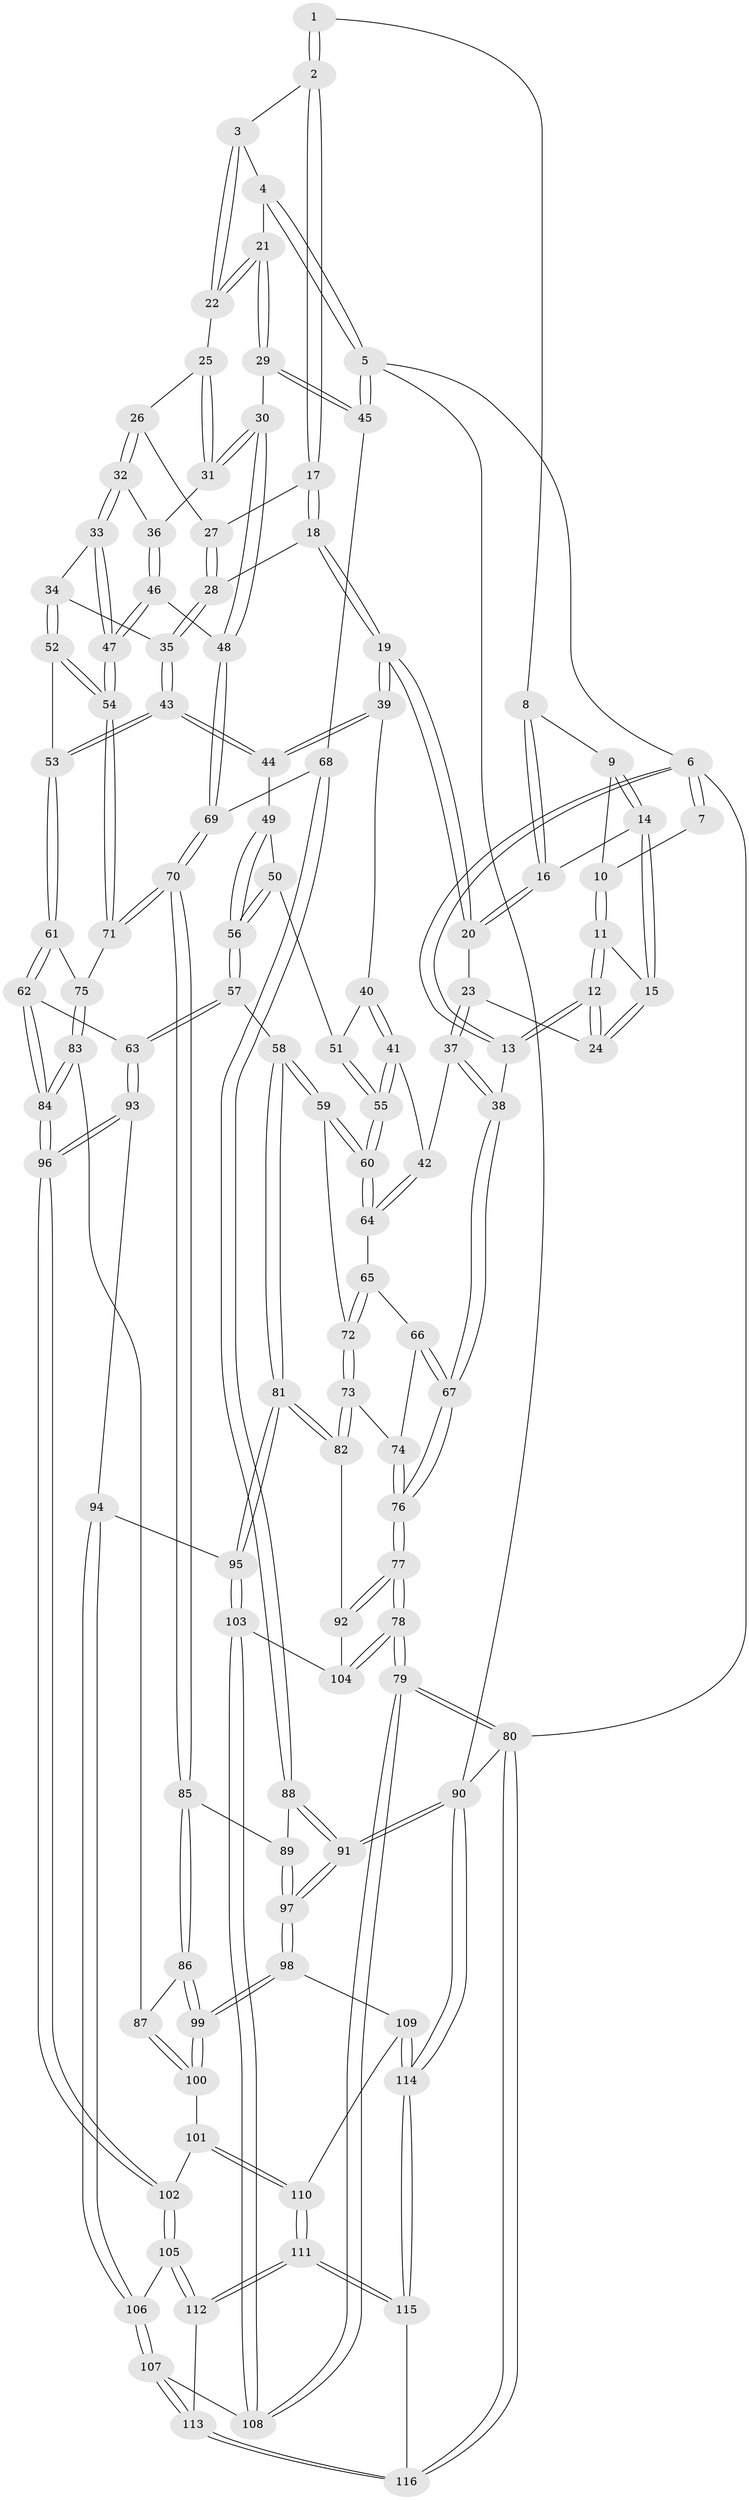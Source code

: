 // coarse degree distribution, {3: 0.16666666666666666, 6: 0.1527777777777778, 4: 0.3611111111111111, 5: 0.3055555555555556, 2: 0.013888888888888888}
// Generated by graph-tools (version 1.1) at 2025/52/02/27/25 19:52:41]
// undirected, 116 vertices, 287 edges
graph export_dot {
graph [start="1"]
  node [color=gray90,style=filled];
  1 [pos="+0.1789632074168843+0"];
  2 [pos="+0.4742124472303727+0"];
  3 [pos="+0.783486098658823+0"];
  4 [pos="+0.9295438333322996+0"];
  5 [pos="+1+0"];
  6 [pos="+0+0"];
  7 [pos="+0+0"];
  8 [pos="+0.1548327450983853+0"];
  9 [pos="+0.04851342481925695+0.04007202520090748"];
  10 [pos="+0.04848090528770444+0.04007501207906929"];
  11 [pos="+0.009194730177424105+0.0827230827085013"];
  12 [pos="+0+0.14843893402704242"];
  13 [pos="+0+0.16323726877199837"];
  14 [pos="+0.1137832954100823+0.06566557703787487"];
  15 [pos="+0.10580000365881354+0.09961073277735685"];
  16 [pos="+0.15484364536350398+0"];
  17 [pos="+0.47227642419834914+0"];
  18 [pos="+0.3958120556237081+0.11618689615536416"];
  19 [pos="+0.3215579651452233+0.16967166183958887"];
  20 [pos="+0.2625191292900842+0.1663235480286493"];
  21 [pos="+0.9698133044930847+0.19685649089308702"];
  22 [pos="+0.7944131514845544+0.09963534485548273"];
  23 [pos="+0.1661255065560043+0.19539152933855938"];
  24 [pos="+0.1240865444204791+0.14189819201061582"];
  25 [pos="+0.760655130299974+0.14261816969732402"];
  26 [pos="+0.7051487465354165+0.17608175583389737"];
  27 [pos="+0.639362211917263+0.15268690197097537"];
  28 [pos="+0.4924186483684627+0.200869312884188"];
  29 [pos="+1+0.24535469049775538"];
  30 [pos="+0.8695382189783233+0.29920189155089016"];
  31 [pos="+0.8075421530048672+0.2540243941962181"];
  32 [pos="+0.6861076355825543+0.23773533791442622"];
  33 [pos="+0.6625981878072789+0.27296713376780113"];
  34 [pos="+0.6222144511310362+0.2981272638463386"];
  35 [pos="+0.5011970286754835+0.22218909645677445"];
  36 [pos="+0.7673269064685708+0.29820797161900753"];
  37 [pos="+0.09948226164335966+0.2788359583858862"];
  38 [pos="+0+0.22289969529323525"];
  39 [pos="+0.3229432331546196+0.23893002032039587"];
  40 [pos="+0.30685017236593054+0.29136850381807455"];
  41 [pos="+0.1298701297849249+0.3213382635946489"];
  42 [pos="+0.10860640677518522+0.3005370392015881"];
  43 [pos="+0.4749112486278484+0.3402187503405954"];
  44 [pos="+0.42065369508667244+0.3385975779241442"];
  45 [pos="+1+0.2935547579061204"];
  46 [pos="+0.7758427006565588+0.36762294249413624"];
  47 [pos="+0.7567142665971003+0.37705822266246664"];
  48 [pos="+0.8199661236767471+0.36681673912620777"];
  49 [pos="+0.3964236546645222+0.364609916681865"];
  50 [pos="+0.30971316378857244+0.33056226581966686"];
  51 [pos="+0.302353499258576+0.3163770767777928"];
  52 [pos="+0.6069558135872903+0.3670601495885244"];
  53 [pos="+0.5168669353336548+0.4138062100287265"];
  54 [pos="+0.7057223410397159+0.4439067417243329"];
  55 [pos="+0.19309953106644093+0.397280531606753"];
  56 [pos="+0.3535749659291702+0.48876772850575595"];
  57 [pos="+0.3541463048846991+0.5179861114115208"];
  58 [pos="+0.28902202912319425+0.5249427362589608"];
  59 [pos="+0.20262545049612402+0.45787080890860443"];
  60 [pos="+0.20231692913227042+0.4569824366889474"];
  61 [pos="+0.49679735062307717+0.4737511744891443"];
  62 [pos="+0.4199085229722669+0.5216249847061778"];
  63 [pos="+0.37840742691274165+0.5277968963543735"];
  64 [pos="+0.05354619204257264+0.4233663635816178"];
  65 [pos="+0.043691335064762006+0.43321246415906134"];
  66 [pos="+0.022578792625073223+0.4365673363487176"];
  67 [pos="+0+0.41142897496799424"];
  68 [pos="+1+0.38462656016640134"];
  69 [pos="+0.8923410108054823+0.4596945549494805"];
  70 [pos="+0.8151329375777975+0.5653913910520687"];
  71 [pos="+0.7060074142809711+0.4483894996074153"];
  72 [pos="+0.1007620691502343+0.5171345943870145"];
  73 [pos="+0.0732499533072779+0.5680794273091672"];
  74 [pos="+0.035004509841142645+0.5626566620363884"];
  75 [pos="+0.6071893340215452+0.5306603479506343"];
  76 [pos="+0+0.5789363797897741"];
  77 [pos="+0+0.6923709124455707"];
  78 [pos="+0+1"];
  79 [pos="+0+1"];
  80 [pos="+0+1"];
  81 [pos="+0.17954042632810382+0.6826861480619607"];
  82 [pos="+0.0955618145277233+0.6043653301501241"];
  83 [pos="+0.6365579633910174+0.6452531609217729"];
  84 [pos="+0.5663661796757937+0.6901535123239134"];
  85 [pos="+0.8156164384925856+0.6003469076857938"];
  86 [pos="+0.7386879876343658+0.6531224150358741"];
  87 [pos="+0.7243713303057403+0.6582065247863917"];
  88 [pos="+1+0.6293458083239343"];
  89 [pos="+0.8804256837811956+0.638540364351255"];
  90 [pos="+1+1"];
  91 [pos="+1+1"];
  92 [pos="+0+0.7024778736539616"];
  93 [pos="+0.38729100161846364+0.6817462949560231"];
  94 [pos="+0.33115462179467486+0.7412802124388047"];
  95 [pos="+0.18028529338259364+0.7073569071847036"];
  96 [pos="+0.5350576403806016+0.7472185204537497"];
  97 [pos="+0.8921579784159528+0.8745716489431533"];
  98 [pos="+0.8758758858558163+0.872203374259282"];
  99 [pos="+0.8548721041056432+0.8603587118074336"];
  100 [pos="+0.7061720783265139+0.8208950221951303"];
  101 [pos="+0.6919038363133178+0.8291606706524192"];
  102 [pos="+0.5347938574196345+0.7977138279754383"];
  103 [pos="+0.1594431787217101+0.7419871913018052"];
  104 [pos="+0.11711145830404442+0.7458066751104737"];
  105 [pos="+0.5261234171395482+0.8129263538478394"];
  106 [pos="+0.35302096968303825+0.8014569566215374"];
  107 [pos="+0.30217325656068567+0.9407687784406129"];
  108 [pos="+0.17518305165934928+0.859114681215828"];
  109 [pos="+0.7675361330096431+0.9362463833951425"];
  110 [pos="+0.6785874096282979+0.9243495161064511"];
  111 [pos="+0.5817765793856217+1"];
  112 [pos="+0.5141159634811803+0.9116172080726882"];
  113 [pos="+0.3025934529396147+0.9415967265391538"];
  114 [pos="+0.6794784144036927+1"];
  115 [pos="+0.6002067832064969+1"];
  116 [pos="+0.2781621785539558+1"];
  1 -- 2;
  1 -- 2;
  1 -- 8;
  2 -- 3;
  2 -- 17;
  2 -- 17;
  3 -- 4;
  3 -- 22;
  3 -- 22;
  4 -- 5;
  4 -- 5;
  4 -- 21;
  5 -- 6;
  5 -- 45;
  5 -- 45;
  5 -- 90;
  6 -- 7;
  6 -- 7;
  6 -- 13;
  6 -- 13;
  6 -- 80;
  7 -- 10;
  8 -- 9;
  8 -- 16;
  8 -- 16;
  9 -- 10;
  9 -- 14;
  9 -- 14;
  10 -- 11;
  10 -- 11;
  11 -- 12;
  11 -- 12;
  11 -- 15;
  12 -- 13;
  12 -- 13;
  12 -- 24;
  12 -- 24;
  13 -- 38;
  14 -- 15;
  14 -- 15;
  14 -- 16;
  15 -- 24;
  15 -- 24;
  16 -- 20;
  16 -- 20;
  17 -- 18;
  17 -- 18;
  17 -- 27;
  18 -- 19;
  18 -- 19;
  18 -- 28;
  19 -- 20;
  19 -- 20;
  19 -- 39;
  19 -- 39;
  20 -- 23;
  21 -- 22;
  21 -- 22;
  21 -- 29;
  21 -- 29;
  22 -- 25;
  23 -- 24;
  23 -- 37;
  23 -- 37;
  25 -- 26;
  25 -- 31;
  25 -- 31;
  26 -- 27;
  26 -- 32;
  26 -- 32;
  27 -- 28;
  27 -- 28;
  28 -- 35;
  28 -- 35;
  29 -- 30;
  29 -- 45;
  29 -- 45;
  30 -- 31;
  30 -- 31;
  30 -- 48;
  30 -- 48;
  31 -- 36;
  32 -- 33;
  32 -- 33;
  32 -- 36;
  33 -- 34;
  33 -- 47;
  33 -- 47;
  34 -- 35;
  34 -- 52;
  34 -- 52;
  35 -- 43;
  35 -- 43;
  36 -- 46;
  36 -- 46;
  37 -- 38;
  37 -- 38;
  37 -- 42;
  38 -- 67;
  38 -- 67;
  39 -- 40;
  39 -- 44;
  39 -- 44;
  40 -- 41;
  40 -- 41;
  40 -- 51;
  41 -- 42;
  41 -- 55;
  41 -- 55;
  42 -- 64;
  42 -- 64;
  43 -- 44;
  43 -- 44;
  43 -- 53;
  43 -- 53;
  44 -- 49;
  45 -- 68;
  46 -- 47;
  46 -- 47;
  46 -- 48;
  47 -- 54;
  47 -- 54;
  48 -- 69;
  48 -- 69;
  49 -- 50;
  49 -- 56;
  49 -- 56;
  50 -- 51;
  50 -- 56;
  50 -- 56;
  51 -- 55;
  51 -- 55;
  52 -- 53;
  52 -- 54;
  52 -- 54;
  53 -- 61;
  53 -- 61;
  54 -- 71;
  54 -- 71;
  55 -- 60;
  55 -- 60;
  56 -- 57;
  56 -- 57;
  57 -- 58;
  57 -- 63;
  57 -- 63;
  58 -- 59;
  58 -- 59;
  58 -- 81;
  58 -- 81;
  59 -- 60;
  59 -- 60;
  59 -- 72;
  60 -- 64;
  60 -- 64;
  61 -- 62;
  61 -- 62;
  61 -- 75;
  62 -- 63;
  62 -- 84;
  62 -- 84;
  63 -- 93;
  63 -- 93;
  64 -- 65;
  65 -- 66;
  65 -- 72;
  65 -- 72;
  66 -- 67;
  66 -- 67;
  66 -- 74;
  67 -- 76;
  67 -- 76;
  68 -- 69;
  68 -- 88;
  68 -- 88;
  69 -- 70;
  69 -- 70;
  70 -- 71;
  70 -- 71;
  70 -- 85;
  70 -- 85;
  71 -- 75;
  72 -- 73;
  72 -- 73;
  73 -- 74;
  73 -- 82;
  73 -- 82;
  74 -- 76;
  74 -- 76;
  75 -- 83;
  75 -- 83;
  76 -- 77;
  76 -- 77;
  77 -- 78;
  77 -- 78;
  77 -- 92;
  77 -- 92;
  78 -- 79;
  78 -- 79;
  78 -- 104;
  78 -- 104;
  79 -- 80;
  79 -- 80;
  79 -- 108;
  79 -- 108;
  80 -- 116;
  80 -- 116;
  80 -- 90;
  81 -- 82;
  81 -- 82;
  81 -- 95;
  81 -- 95;
  82 -- 92;
  83 -- 84;
  83 -- 84;
  83 -- 87;
  84 -- 96;
  84 -- 96;
  85 -- 86;
  85 -- 86;
  85 -- 89;
  86 -- 87;
  86 -- 99;
  86 -- 99;
  87 -- 100;
  87 -- 100;
  88 -- 89;
  88 -- 91;
  88 -- 91;
  89 -- 97;
  89 -- 97;
  90 -- 91;
  90 -- 91;
  90 -- 114;
  90 -- 114;
  91 -- 97;
  91 -- 97;
  92 -- 104;
  93 -- 94;
  93 -- 96;
  93 -- 96;
  94 -- 95;
  94 -- 106;
  94 -- 106;
  95 -- 103;
  95 -- 103;
  96 -- 102;
  96 -- 102;
  97 -- 98;
  97 -- 98;
  98 -- 99;
  98 -- 99;
  98 -- 109;
  99 -- 100;
  99 -- 100;
  100 -- 101;
  101 -- 102;
  101 -- 110;
  101 -- 110;
  102 -- 105;
  102 -- 105;
  103 -- 104;
  103 -- 108;
  103 -- 108;
  105 -- 106;
  105 -- 112;
  105 -- 112;
  106 -- 107;
  106 -- 107;
  107 -- 108;
  107 -- 113;
  107 -- 113;
  109 -- 110;
  109 -- 114;
  109 -- 114;
  110 -- 111;
  110 -- 111;
  111 -- 112;
  111 -- 112;
  111 -- 115;
  111 -- 115;
  112 -- 113;
  113 -- 116;
  113 -- 116;
  114 -- 115;
  114 -- 115;
  115 -- 116;
}
